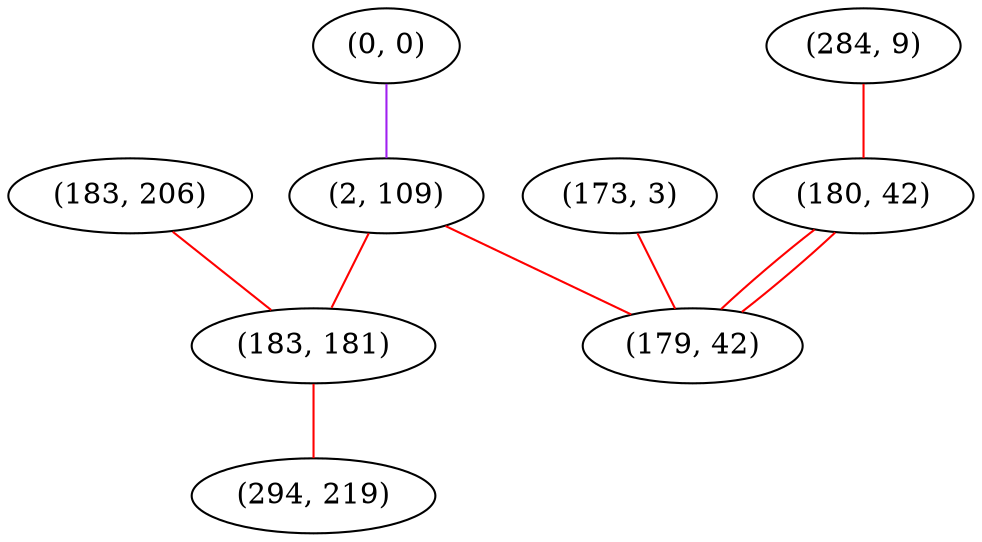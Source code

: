 graph "" {
"(0, 0)";
"(173, 3)";
"(284, 9)";
"(2, 109)";
"(180, 42)";
"(183, 206)";
"(183, 181)";
"(294, 219)";
"(179, 42)";
"(0, 0)" -- "(2, 109)"  [color=purple, key=0, weight=4];
"(173, 3)" -- "(179, 42)"  [color=red, key=0, weight=1];
"(284, 9)" -- "(180, 42)"  [color=red, key=0, weight=1];
"(2, 109)" -- "(179, 42)"  [color=red, key=0, weight=1];
"(2, 109)" -- "(183, 181)"  [color=red, key=0, weight=1];
"(180, 42)" -- "(179, 42)"  [color=red, key=0, weight=1];
"(180, 42)" -- "(179, 42)"  [color=red, key=1, weight=1];
"(183, 206)" -- "(183, 181)"  [color=red, key=0, weight=1];
"(183, 181)" -- "(294, 219)"  [color=red, key=0, weight=1];
}
